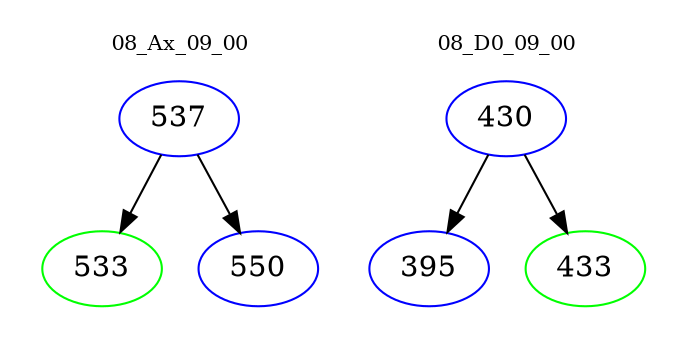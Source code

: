 digraph{
subgraph cluster_0 {
color = white
label = "08_Ax_09_00";
fontsize=10;
T0_537 [label="537", color="blue"]
T0_537 -> T0_533 [color="black"]
T0_533 [label="533", color="green"]
T0_537 -> T0_550 [color="black"]
T0_550 [label="550", color="blue"]
}
subgraph cluster_1 {
color = white
label = "08_D0_09_00";
fontsize=10;
T1_430 [label="430", color="blue"]
T1_430 -> T1_395 [color="black"]
T1_395 [label="395", color="blue"]
T1_430 -> T1_433 [color="black"]
T1_433 [label="433", color="green"]
}
}
